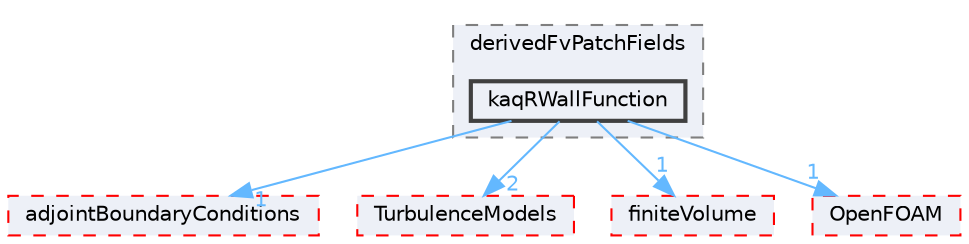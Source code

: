 digraph "src/optimisation/adjointOptimisation/adjoint/turbulenceModels/incompressibleAdjoint/adjointRAS/derivedFvPatchFields/kaqRWallFunction"
{
 // LATEX_PDF_SIZE
  bgcolor="transparent";
  edge [fontname=Helvetica,fontsize=10,labelfontname=Helvetica,labelfontsize=10];
  node [fontname=Helvetica,fontsize=10,shape=box,height=0.2,width=0.4];
  compound=true
  subgraph clusterdir_dee64796cb0cb3643bf98dbe7f3e7597 {
    graph [ bgcolor="#edf0f7", pencolor="grey50", label="derivedFvPatchFields", fontname=Helvetica,fontsize=10 style="filled,dashed", URL="dir_dee64796cb0cb3643bf98dbe7f3e7597.html",tooltip=""]
  dir_a05b4a4f1dc1f875732d8a36b95d1883 [label="kaqRWallFunction", fillcolor="#edf0f7", color="grey25", style="filled,bold", URL="dir_a05b4a4f1dc1f875732d8a36b95d1883.html",tooltip=""];
  }
  dir_1784f822592d39f816c839dc1a098cdb [label="adjointBoundaryConditions", fillcolor="#edf0f7", color="red", style="filled,dashed", URL="dir_1784f822592d39f816c839dc1a098cdb.html",tooltip=""];
  dir_1eda626aeac0f0ad2848c36acaa5d501 [label="TurbulenceModels", fillcolor="#edf0f7", color="red", style="filled,dashed", URL="dir_1eda626aeac0f0ad2848c36acaa5d501.html",tooltip=""];
  dir_9bd15774b555cf7259a6fa18f99fe99b [label="finiteVolume", fillcolor="#edf0f7", color="red", style="filled,dashed", URL="dir_9bd15774b555cf7259a6fa18f99fe99b.html",tooltip=""];
  dir_c5473ff19b20e6ec4dfe5c310b3778a8 [label="OpenFOAM", fillcolor="#edf0f7", color="red", style="filled,dashed", URL="dir_c5473ff19b20e6ec4dfe5c310b3778a8.html",tooltip=""];
  dir_a05b4a4f1dc1f875732d8a36b95d1883->dir_1784f822592d39f816c839dc1a098cdb [headlabel="1", labeldistance=1.5 headhref="dir_002009_000033.html" href="dir_002009_000033.html" color="steelblue1" fontcolor="steelblue1"];
  dir_a05b4a4f1dc1f875732d8a36b95d1883->dir_1eda626aeac0f0ad2848c36acaa5d501 [headlabel="2", labeldistance=1.5 headhref="dir_002009_004143.html" href="dir_002009_004143.html" color="steelblue1" fontcolor="steelblue1"];
  dir_a05b4a4f1dc1f875732d8a36b95d1883->dir_9bd15774b555cf7259a6fa18f99fe99b [headlabel="1", labeldistance=1.5 headhref="dir_002009_001387.html" href="dir_002009_001387.html" color="steelblue1" fontcolor="steelblue1"];
  dir_a05b4a4f1dc1f875732d8a36b95d1883->dir_c5473ff19b20e6ec4dfe5c310b3778a8 [headlabel="1", labeldistance=1.5 headhref="dir_002009_002695.html" href="dir_002009_002695.html" color="steelblue1" fontcolor="steelblue1"];
}
